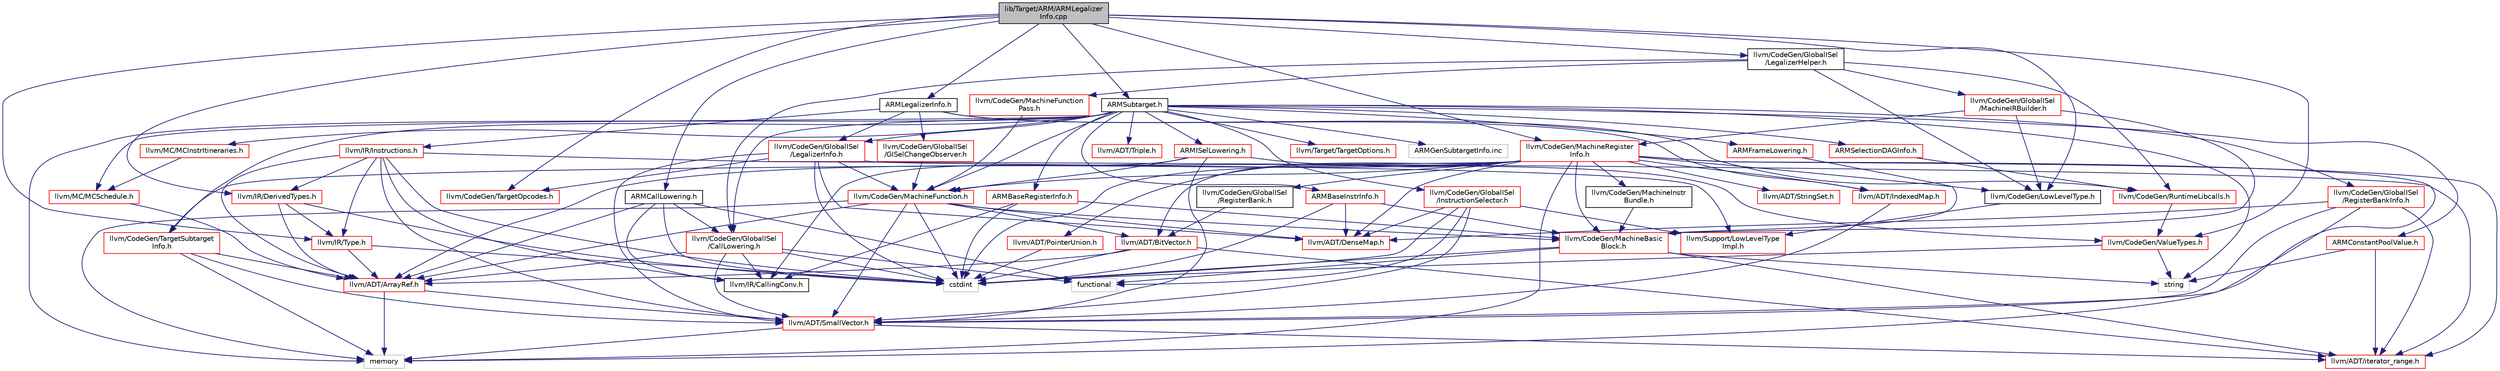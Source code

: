 digraph "lib/Target/ARM/ARMLegalizerInfo.cpp"
{
 // LATEX_PDF_SIZE
  bgcolor="transparent";
  edge [fontname="Helvetica",fontsize="10",labelfontname="Helvetica",labelfontsize="10"];
  node [fontname="Helvetica",fontsize="10",shape="box"];
  Node1 [label="lib/Target/ARM/ARMLegalizer\lInfo.cpp",height=0.2,width=0.4,color="black", fillcolor="grey75", style="filled", fontcolor="black",tooltip="This file implements the targeting of the Machinelegalizer class for ARM."];
  Node1 -> Node2 [color="midnightblue",fontsize="10",style="solid",fontname="Helvetica"];
  Node2 [label="ARMLegalizerInfo.h",height=0.2,width=0.4,color="black",URL="$ARMLegalizerInfo_8h.html",tooltip="This file declares the targeting of the Machinelegalizer class for ARM."];
  Node2 -> Node3 [color="midnightblue",fontsize="10",style="solid",fontname="Helvetica"];
  Node3 [label="llvm/ADT/IndexedMap.h",height=0.2,width=0.4,color="red",URL="$IndexedMap_8h.html",tooltip=" "];
  Node3 -> Node4 [color="midnightblue",fontsize="10",style="solid",fontname="Helvetica"];
  Node4 [label="llvm/ADT/SmallVector.h",height=0.2,width=0.4,color="red",URL="$SmallVector_8h.html",tooltip=" "];
  Node4 -> Node5 [color="midnightblue",fontsize="10",style="solid",fontname="Helvetica"];
  Node5 [label="llvm/ADT/iterator_range.h",height=0.2,width=0.4,color="red",URL="$iterator__range_8h.html",tooltip="This provides a very simple, boring adaptor for a begin and end iterator into a range type."];
  Node4 -> Node34 [color="midnightblue",fontsize="10",style="solid",fontname="Helvetica"];
  Node34 [label="memory",height=0.2,width=0.4,color="grey75",tooltip=" "];
  Node2 -> Node43 [color="midnightblue",fontsize="10",style="solid",fontname="Helvetica"];
  Node43 [label="llvm/CodeGen/GlobalISel\l/GISelChangeObserver.h",height=0.2,width=0.4,color="red",URL="$GISelChangeObserver_8h.html",tooltip=" "];
  Node43 -> Node49 [color="midnightblue",fontsize="10",style="solid",fontname="Helvetica"];
  Node49 [label="llvm/CodeGen/MachineFunction.h",height=0.2,width=0.4,color="red",URL="$MachineFunction_8h.html",tooltip=" "];
  Node49 -> Node50 [color="midnightblue",fontsize="10",style="solid",fontname="Helvetica"];
  Node50 [label="llvm/ADT/ArrayRef.h",height=0.2,width=0.4,color="red",URL="$ArrayRef_8h.html",tooltip=" "];
  Node50 -> Node4 [color="midnightblue",fontsize="10",style="solid",fontname="Helvetica"];
  Node50 -> Node34 [color="midnightblue",fontsize="10",style="solid",fontname="Helvetica"];
  Node49 -> Node59 [color="midnightblue",fontsize="10",style="solid",fontname="Helvetica"];
  Node59 [label="llvm/ADT/BitVector.h",height=0.2,width=0.4,color="red",URL="$BitVector_8h.html",tooltip=" "];
  Node59 -> Node50 [color="midnightblue",fontsize="10",style="solid",fontname="Helvetica"];
  Node59 -> Node5 [color="midnightblue",fontsize="10",style="solid",fontname="Helvetica"];
  Node59 -> Node40 [color="midnightblue",fontsize="10",style="solid",fontname="Helvetica"];
  Node40 [label="cstdint",height=0.2,width=0.4,color="grey75",tooltip=" "];
  Node49 -> Node60 [color="midnightblue",fontsize="10",style="solid",fontname="Helvetica"];
  Node60 [label="llvm/ADT/DenseMap.h",height=0.2,width=0.4,color="red",URL="$DenseMap_8h.html",tooltip=" "];
  Node49 -> Node4 [color="midnightblue",fontsize="10",style="solid",fontname="Helvetica"];
  Node49 -> Node77 [color="midnightblue",fontsize="10",style="solid",fontname="Helvetica"];
  Node77 [label="llvm/CodeGen/MachineBasic\lBlock.h",height=0.2,width=0.4,color="red",URL="$MachineBasicBlock_8h.html",tooltip=" "];
  Node77 -> Node5 [color="midnightblue",fontsize="10",style="solid",fontname="Helvetica"];
  Node77 -> Node40 [color="midnightblue",fontsize="10",style="solid",fontname="Helvetica"];
  Node77 -> Node41 [color="midnightblue",fontsize="10",style="solid",fontname="Helvetica"];
  Node41 [label="functional",height=0.2,width=0.4,color="grey75",tooltip=" "];
  Node77 -> Node30 [color="midnightblue",fontsize="10",style="solid",fontname="Helvetica"];
  Node30 [label="string",height=0.2,width=0.4,color="grey75",tooltip=" "];
  Node49 -> Node40 [color="midnightblue",fontsize="10",style="solid",fontname="Helvetica"];
  Node49 -> Node34 [color="midnightblue",fontsize="10",style="solid",fontname="Helvetica"];
  Node2 -> Node199 [color="midnightblue",fontsize="10",style="solid",fontname="Helvetica"];
  Node199 [label="llvm/CodeGen/GlobalISel\l/LegalizerInfo.h",height=0.2,width=0.4,color="red",URL="$LegalizerInfo_8h.html",tooltip=" "];
  Node199 -> Node60 [color="midnightblue",fontsize="10",style="solid",fontname="Helvetica"];
  Node199 -> Node4 [color="midnightblue",fontsize="10",style="solid",fontname="Helvetica"];
  Node199 -> Node49 [color="midnightblue",fontsize="10",style="solid",fontname="Helvetica"];
  Node199 -> Node173 [color="midnightblue",fontsize="10",style="solid",fontname="Helvetica"];
  Node173 [label="llvm/CodeGen/TargetOpcodes.h",height=0.2,width=0.4,color="red",URL="$TargetOpcodes_8h.html",tooltip=" "];
  Node199 -> Node171 [color="midnightblue",fontsize="10",style="solid",fontname="Helvetica"];
  Node171 [label="llvm/Support/LowLevelType\lImpl.h",height=0.2,width=0.4,color="red",URL="$LowLevelTypeImpl_8h.html",tooltip=" "];
  Node199 -> Node40 [color="midnightblue",fontsize="10",style="solid",fontname="Helvetica"];
  Node2 -> Node202 [color="midnightblue",fontsize="10",style="solid",fontname="Helvetica"];
  Node202 [label="llvm/CodeGen/RuntimeLibcalls.h",height=0.2,width=0.4,color="red",URL="$RuntimeLibcalls_8h.html",tooltip=" "];
  Node202 -> Node203 [color="midnightblue",fontsize="10",style="solid",fontname="Helvetica"];
  Node203 [label="llvm/CodeGen/ValueTypes.h",height=0.2,width=0.4,color="red",URL="$ValueTypes_8h.html",tooltip=" "];
  Node203 -> Node40 [color="midnightblue",fontsize="10",style="solid",fontname="Helvetica"];
  Node203 -> Node30 [color="midnightblue",fontsize="10",style="solid",fontname="Helvetica"];
  Node2 -> Node83 [color="midnightblue",fontsize="10",style="solid",fontname="Helvetica"];
  Node83 [label="llvm/IR/Instructions.h",height=0.2,width=0.4,color="red",URL="$Instructions_8h.html",tooltip=" "];
  Node83 -> Node50 [color="midnightblue",fontsize="10",style="solid",fontname="Helvetica"];
  Node83 -> Node4 [color="midnightblue",fontsize="10",style="solid",fontname="Helvetica"];
  Node83 -> Node5 [color="midnightblue",fontsize="10",style="solid",fontname="Helvetica"];
  Node83 -> Node113 [color="midnightblue",fontsize="10",style="solid",fontname="Helvetica"];
  Node113 [label="llvm/IR/CallingConv.h",height=0.2,width=0.4,color="black",URL="$CallingConv_8h.html",tooltip=" "];
  Node83 -> Node114 [color="midnightblue",fontsize="10",style="solid",fontname="Helvetica"];
  Node114 [label="llvm/IR/DerivedTypes.h",height=0.2,width=0.4,color="red",URL="$DerivedTypes_8h.html",tooltip=" "];
  Node114 -> Node50 [color="midnightblue",fontsize="10",style="solid",fontname="Helvetica"];
  Node114 -> Node115 [color="midnightblue",fontsize="10",style="solid",fontname="Helvetica"];
  Node115 [label="llvm/IR/Type.h",height=0.2,width=0.4,color="red",URL="$Type_8h.html",tooltip=" "];
  Node115 -> Node50 [color="midnightblue",fontsize="10",style="solid",fontname="Helvetica"];
  Node115 -> Node40 [color="midnightblue",fontsize="10",style="solid",fontname="Helvetica"];
  Node114 -> Node40 [color="midnightblue",fontsize="10",style="solid",fontname="Helvetica"];
  Node83 -> Node115 [color="midnightblue",fontsize="10",style="solid",fontname="Helvetica"];
  Node83 -> Node40 [color="midnightblue",fontsize="10",style="solid",fontname="Helvetica"];
  Node1 -> Node205 [color="midnightblue",fontsize="10",style="solid",fontname="Helvetica"];
  Node205 [label="ARMCallLowering.h",height=0.2,width=0.4,color="black",URL="$ARMCallLowering_8h.html",tooltip="This file describes how to lower LLVM calls to machine code calls."];
  Node205 -> Node50 [color="midnightblue",fontsize="10",style="solid",fontname="Helvetica"];
  Node205 -> Node206 [color="midnightblue",fontsize="10",style="solid",fontname="Helvetica"];
  Node206 [label="llvm/CodeGen/GlobalISel\l/CallLowering.h",height=0.2,width=0.4,color="red",URL="$CallLowering_8h.html",tooltip="This file describes how to lower LLVM calls to machine code calls."];
  Node206 -> Node50 [color="midnightblue",fontsize="10",style="solid",fontname="Helvetica"];
  Node206 -> Node4 [color="midnightblue",fontsize="10",style="solid",fontname="Helvetica"];
  Node206 -> Node113 [color="midnightblue",fontsize="10",style="solid",fontname="Helvetica"];
  Node206 -> Node40 [color="midnightblue",fontsize="10",style="solid",fontname="Helvetica"];
  Node206 -> Node41 [color="midnightblue",fontsize="10",style="solid",fontname="Helvetica"];
  Node205 -> Node113 [color="midnightblue",fontsize="10",style="solid",fontname="Helvetica"];
  Node205 -> Node40 [color="midnightblue",fontsize="10",style="solid",fontname="Helvetica"];
  Node205 -> Node41 [color="midnightblue",fontsize="10",style="solid",fontname="Helvetica"];
  Node1 -> Node210 [color="midnightblue",fontsize="10",style="solid",fontname="Helvetica"];
  Node210 [label="ARMSubtarget.h",height=0.2,width=0.4,color="black",URL="$ARMSubtarget_8h.html",tooltip=" "];
  Node210 -> Node211 [color="midnightblue",fontsize="10",style="solid",fontname="Helvetica"];
  Node211 [label="ARMBaseInstrInfo.h",height=0.2,width=0.4,color="red",URL="$ARMBaseInstrInfo_8h.html",tooltip=" "];
  Node211 -> Node60 [color="midnightblue",fontsize="10",style="solid",fontname="Helvetica"];
  Node211 -> Node77 [color="midnightblue",fontsize="10",style="solid",fontname="Helvetica"];
  Node211 -> Node40 [color="midnightblue",fontsize="10",style="solid",fontname="Helvetica"];
  Node210 -> Node252 [color="midnightblue",fontsize="10",style="solid",fontname="Helvetica"];
  Node252 [label="ARMBaseRegisterInfo.h",height=0.2,width=0.4,color="red",URL="$ARMBaseRegisterInfo_8h.html",tooltip=" "];
  Node252 -> Node77 [color="midnightblue",fontsize="10",style="solid",fontname="Helvetica"];
  Node252 -> Node113 [color="midnightblue",fontsize="10",style="solid",fontname="Helvetica"];
  Node252 -> Node40 [color="midnightblue",fontsize="10",style="solid",fontname="Helvetica"];
  Node210 -> Node253 [color="midnightblue",fontsize="10",style="solid",fontname="Helvetica"];
  Node253 [label="ARMConstantPoolValue.h",height=0.2,width=0.4,color="red",URL="$ARMConstantPoolValue_8h.html",tooltip=" "];
  Node253 -> Node5 [color="midnightblue",fontsize="10",style="solid",fontname="Helvetica"];
  Node253 -> Node30 [color="midnightblue",fontsize="10",style="solid",fontname="Helvetica"];
  Node210 -> Node256 [color="midnightblue",fontsize="10",style="solid",fontname="Helvetica"];
  Node256 [label="ARMFrameLowering.h",height=0.2,width=0.4,color="red",URL="$ARMFrameLowering_8h.html",tooltip=" "];
  Node256 -> Node77 [color="midnightblue",fontsize="10",style="solid",fontname="Helvetica"];
  Node210 -> Node258 [color="midnightblue",fontsize="10",style="solid",fontname="Helvetica"];
  Node258 [label="ARMISelLowering.h",height=0.2,width=0.4,color="red",URL="$ARMISelLowering_8h.html",tooltip=" "];
  Node258 -> Node4 [color="midnightblue",fontsize="10",style="solid",fontname="Helvetica"];
  Node258 -> Node49 [color="midnightblue",fontsize="10",style="solid",fontname="Helvetica"];
  Node258 -> Node203 [color="midnightblue",fontsize="10",style="solid",fontname="Helvetica"];
  Node258 -> Node113 [color="midnightblue",fontsize="10",style="solid",fontname="Helvetica"];
  Node210 -> Node279 [color="midnightblue",fontsize="10",style="solid",fontname="Helvetica"];
  Node279 [label="ARMSelectionDAGInfo.h",height=0.2,width=0.4,color="red",URL="$ARMSelectionDAGInfo_8h.html",tooltip=" "];
  Node279 -> Node202 [color="midnightblue",fontsize="10",style="solid",fontname="Helvetica"];
  Node210 -> Node75 [color="midnightblue",fontsize="10",style="solid",fontname="Helvetica"];
  Node75 [label="llvm/ADT/Triple.h",height=0.2,width=0.4,color="red",URL="$Triple_8h.html",tooltip=" "];
  Node210 -> Node206 [color="midnightblue",fontsize="10",style="solid",fontname="Helvetica"];
  Node210 -> Node282 [color="midnightblue",fontsize="10",style="solid",fontname="Helvetica"];
  Node282 [label="llvm/CodeGen/GlobalISel\l/InstructionSelector.h",height=0.2,width=0.4,color="red",URL="$InstructionSelector_8h.html",tooltip=" "];
  Node282 -> Node60 [color="midnightblue",fontsize="10",style="solid",fontname="Helvetica"];
  Node282 -> Node4 [color="midnightblue",fontsize="10",style="solid",fontname="Helvetica"];
  Node282 -> Node171 [color="midnightblue",fontsize="10",style="solid",fontname="Helvetica"];
  Node282 -> Node40 [color="midnightblue",fontsize="10",style="solid",fontname="Helvetica"];
  Node282 -> Node41 [color="midnightblue",fontsize="10",style="solid",fontname="Helvetica"];
  Node210 -> Node199 [color="midnightblue",fontsize="10",style="solid",fontname="Helvetica"];
  Node210 -> Node284 [color="midnightblue",fontsize="10",style="solid",fontname="Helvetica"];
  Node284 [label="llvm/CodeGen/GlobalISel\l/RegisterBankInfo.h",height=0.2,width=0.4,color="red",URL="$RegisterBankInfo_8h.html",tooltip=" "];
  Node284 -> Node60 [color="midnightblue",fontsize="10",style="solid",fontname="Helvetica"];
  Node284 -> Node4 [color="midnightblue",fontsize="10",style="solid",fontname="Helvetica"];
  Node284 -> Node5 [color="midnightblue",fontsize="10",style="solid",fontname="Helvetica"];
  Node284 -> Node34 [color="midnightblue",fontsize="10",style="solid",fontname="Helvetica"];
  Node210 -> Node49 [color="midnightblue",fontsize="10",style="solid",fontname="Helvetica"];
  Node210 -> Node233 [color="midnightblue",fontsize="10",style="solid",fontname="Helvetica"];
  Node233 [label="llvm/CodeGen/TargetSubtarget\lInfo.h",height=0.2,width=0.4,color="red",URL="$TargetSubtargetInfo_8h.html",tooltip=" "];
  Node233 -> Node50 [color="midnightblue",fontsize="10",style="solid",fontname="Helvetica"];
  Node233 -> Node4 [color="midnightblue",fontsize="10",style="solid",fontname="Helvetica"];
  Node233 -> Node34 [color="midnightblue",fontsize="10",style="solid",fontname="Helvetica"];
  Node210 -> Node240 [color="midnightblue",fontsize="10",style="solid",fontname="Helvetica"];
  Node240 [label="llvm/MC/MCInstrItineraries.h",height=0.2,width=0.4,color="red",URL="$MCInstrItineraries_8h.html",tooltip=" "];
  Node240 -> Node241 [color="midnightblue",fontsize="10",style="solid",fontname="Helvetica"];
  Node241 [label="llvm/MC/MCSchedule.h",height=0.2,width=0.4,color="red",URL="$MCSchedule_8h.html",tooltip=" "];
  Node241 -> Node50 [color="midnightblue",fontsize="10",style="solid",fontname="Helvetica"];
  Node210 -> Node241 [color="midnightblue",fontsize="10",style="solid",fontname="Helvetica"];
  Node210 -> Node277 [color="midnightblue",fontsize="10",style="solid",fontname="Helvetica"];
  Node277 [label="llvm/Target/TargetOptions.h",height=0.2,width=0.4,color="red",URL="$TargetOptions_8h.html",tooltip=" "];
  Node210 -> Node34 [color="midnightblue",fontsize="10",style="solid",fontname="Helvetica"];
  Node210 -> Node30 [color="midnightblue",fontsize="10",style="solid",fontname="Helvetica"];
  Node210 -> Node216 [color="midnightblue",fontsize="10",style="solid",fontname="Helvetica"];
  Node216 [label="ARMGenSubtargetInfo.inc",height=0.2,width=0.4,color="grey75",tooltip=" "];
  Node1 -> Node285 [color="midnightblue",fontsize="10",style="solid",fontname="Helvetica"];
  Node285 [label="llvm/CodeGen/GlobalISel\l/LegalizerHelper.h",height=0.2,width=0.4,color="black",URL="$LegalizerHelper_8h.html",tooltip=" "];
  Node285 -> Node206 [color="midnightblue",fontsize="10",style="solid",fontname="Helvetica"];
  Node285 -> Node286 [color="midnightblue",fontsize="10",style="solid",fontname="Helvetica"];
  Node286 [label="llvm/CodeGen/GlobalISel\l/MachineIRBuilder.h",height=0.2,width=0.4,color="red",URL="$MachineIRBuilder_8h.html",tooltip="This file declares the MachineIRBuilder class."];
  Node286 -> Node232 [color="midnightblue",fontsize="10",style="solid",fontname="Helvetica"];
  Node232 [label="llvm/CodeGen/LowLevelType.h",height=0.2,width=0.4,color="black",URL="$LowLevelType_8h.html",tooltip=" "];
  Node232 -> Node171 [color="midnightblue",fontsize="10",style="solid",fontname="Helvetica"];
  Node286 -> Node77 [color="midnightblue",fontsize="10",style="solid",fontname="Helvetica"];
  Node286 -> Node229 [color="midnightblue",fontsize="10",style="solid",fontname="Helvetica"];
  Node229 [label="llvm/CodeGen/MachineRegister\lInfo.h",height=0.2,width=0.4,color="red",URL="$MachineRegisterInfo_8h.html",tooltip=" "];
  Node229 -> Node50 [color="midnightblue",fontsize="10",style="solid",fontname="Helvetica"];
  Node229 -> Node59 [color="midnightblue",fontsize="10",style="solid",fontname="Helvetica"];
  Node229 -> Node60 [color="midnightblue",fontsize="10",style="solid",fontname="Helvetica"];
  Node229 -> Node3 [color="midnightblue",fontsize="10",style="solid",fontname="Helvetica"];
  Node229 -> Node74 [color="midnightblue",fontsize="10",style="solid",fontname="Helvetica"];
  Node74 [label="llvm/ADT/PointerUnion.h",height=0.2,width=0.4,color="red",URL="$PointerUnion_8h.html",tooltip=" "];
  Node74 -> Node40 [color="midnightblue",fontsize="10",style="solid",fontname="Helvetica"];
  Node229 -> Node4 [color="midnightblue",fontsize="10",style="solid",fontname="Helvetica"];
  Node229 -> Node230 [color="midnightblue",fontsize="10",style="solid",fontname="Helvetica"];
  Node230 [label="llvm/ADT/StringSet.h",height=0.2,width=0.4,color="red",URL="$StringSet_8h.html",tooltip=" "];
  Node229 -> Node5 [color="midnightblue",fontsize="10",style="solid",fontname="Helvetica"];
  Node229 -> Node231 [color="midnightblue",fontsize="10",style="solid",fontname="Helvetica"];
  Node231 [label="llvm/CodeGen/GlobalISel\l/RegisterBank.h",height=0.2,width=0.4,color="black",URL="$RegisterBank_8h.html",tooltip=" "];
  Node231 -> Node59 [color="midnightblue",fontsize="10",style="solid",fontname="Helvetica"];
  Node229 -> Node232 [color="midnightblue",fontsize="10",style="solid",fontname="Helvetica"];
  Node229 -> Node77 [color="midnightblue",fontsize="10",style="solid",fontname="Helvetica"];
  Node229 -> Node49 [color="midnightblue",fontsize="10",style="solid",fontname="Helvetica"];
  Node229 -> Node225 [color="midnightblue",fontsize="10",style="solid",fontname="Helvetica"];
  Node225 [label="llvm/CodeGen/MachineInstr\lBundle.h",height=0.2,width=0.4,color="black",URL="$MachineInstrBundle_8h.html",tooltip=" "];
  Node225 -> Node77 [color="midnightblue",fontsize="10",style="solid",fontname="Helvetica"];
  Node229 -> Node233 [color="midnightblue",fontsize="10",style="solid",fontname="Helvetica"];
  Node229 -> Node40 [color="midnightblue",fontsize="10",style="solid",fontname="Helvetica"];
  Node229 -> Node34 [color="midnightblue",fontsize="10",style="solid",fontname="Helvetica"];
  Node285 -> Node232 [color="midnightblue",fontsize="10",style="solid",fontname="Helvetica"];
  Node285 -> Node246 [color="midnightblue",fontsize="10",style="solid",fontname="Helvetica"];
  Node246 [label="llvm/CodeGen/MachineFunction\lPass.h",height=0.2,width=0.4,color="red",URL="$MachineFunctionPass_8h.html",tooltip=" "];
  Node246 -> Node49 [color="midnightblue",fontsize="10",style="solid",fontname="Helvetica"];
  Node285 -> Node202 [color="midnightblue",fontsize="10",style="solid",fontname="Helvetica"];
  Node1 -> Node232 [color="midnightblue",fontsize="10",style="solid",fontname="Helvetica"];
  Node1 -> Node229 [color="midnightblue",fontsize="10",style="solid",fontname="Helvetica"];
  Node1 -> Node173 [color="midnightblue",fontsize="10",style="solid",fontname="Helvetica"];
  Node1 -> Node203 [color="midnightblue",fontsize="10",style="solid",fontname="Helvetica"];
  Node1 -> Node114 [color="midnightblue",fontsize="10",style="solid",fontname="Helvetica"];
  Node1 -> Node115 [color="midnightblue",fontsize="10",style="solid",fontname="Helvetica"];
}
